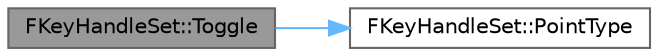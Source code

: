 digraph "FKeyHandleSet::Toggle"
{
 // INTERACTIVE_SVG=YES
 // LATEX_PDF_SIZE
  bgcolor="transparent";
  edge [fontname=Helvetica,fontsize=10,labelfontname=Helvetica,labelfontsize=10];
  node [fontname=Helvetica,fontsize=10,shape=box,height=0.2,width=0.4];
  rankdir="LR";
  Node1 [id="Node000001",label="FKeyHandleSet::Toggle",height=0.2,width=0.4,color="gray40", fillcolor="grey60", style="filled", fontcolor="black",tooltip="Remove a handle from this set if it already exists, otherwise add it to the set."];
  Node1 -> Node2 [id="edge1_Node000001_Node000002",color="steelblue1",style="solid",tooltip=" "];
  Node2 [id="Node000002",label="FKeyHandleSet::PointType",height=0.2,width=0.4,color="grey40", fillcolor="white", style="filled",URL="$d1/df6/structFKeyHandleSet.html#acce6be3f57e90e8240d674da773bde15",tooltip="Retrieve the point type for this handle."];
}
